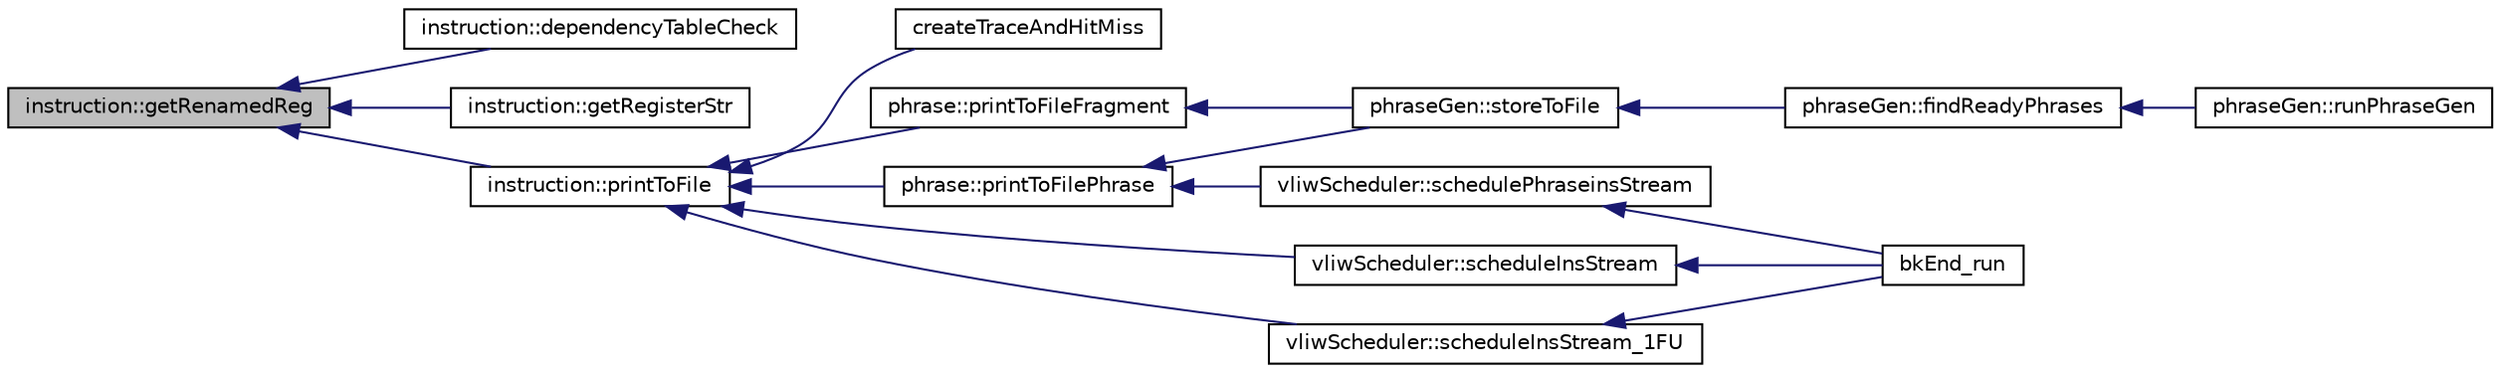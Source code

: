digraph G
{
  edge [fontname="Helvetica",fontsize="10",labelfontname="Helvetica",labelfontsize="10"];
  node [fontname="Helvetica",fontsize="10",shape=record];
  rankdir=LR;
  Node1 [label="instruction::getRenamedReg",height=0.2,width=0.4,color="black", fillcolor="grey75", style="filled" fontcolor="black"];
  Node1 -> Node2 [dir=back,color="midnightblue",fontsize="10",style="solid"];
  Node2 [label="instruction::dependencyTableCheck",height=0.2,width=0.4,color="black", fillcolor="white", style="filled",URL="$classinstruction.html#ab21a5713ecebfd1b6b6c8aeed06e4679"];
  Node1 -> Node3 [dir=back,color="midnightblue",fontsize="10",style="solid"];
  Node3 [label="instruction::getRegisterStr",height=0.2,width=0.4,color="black", fillcolor="white", style="filled",URL="$classinstruction.html#acd4f756120e0bd6cdb127715c295a5e7"];
  Node1 -> Node4 [dir=back,color="midnightblue",fontsize="10",style="solid"];
  Node4 [label="instruction::printToFile",height=0.2,width=0.4,color="black", fillcolor="white", style="filled",URL="$classinstruction.html#a32e2f2aa8991ac0d69ce22e728bdea4d"];
  Node4 -> Node5 [dir=back,color="midnightblue",fontsize="10",style="solid"];
  Node5 [label="createTraceAndHitMiss",height=0.2,width=0.4,color="black", fillcolor="white", style="filled",URL="$bkEnd_8cpp.html#a0bff6def00178cb9d06eff35aeebcb65"];
  Node4 -> Node6 [dir=back,color="midnightblue",fontsize="10",style="solid"];
  Node6 [label="phrase::printToFileFragment",height=0.2,width=0.4,color="black", fillcolor="white", style="filled",URL="$classphrase.html#a555253effe54e3dc88d47d5e33a7baa1"];
  Node6 -> Node7 [dir=back,color="midnightblue",fontsize="10",style="solid"];
  Node7 [label="phraseGen::storeToFile",height=0.2,width=0.4,color="black", fillcolor="white", style="filled",URL="$classphraseGen.html#aba7134610613016de2d7d91d47c5dd4e"];
  Node7 -> Node8 [dir=back,color="midnightblue",fontsize="10",style="solid"];
  Node8 [label="phraseGen::findReadyPhrases",height=0.2,width=0.4,color="black", fillcolor="white", style="filled",URL="$classphraseGen.html#ab1fd52686e66bea06bd08d7fc8a4eb23"];
  Node8 -> Node9 [dir=back,color="midnightblue",fontsize="10",style="solid"];
  Node9 [label="phraseGen::runPhraseGen",height=0.2,width=0.4,color="black", fillcolor="white", style="filled",URL="$classphraseGen.html#a27c8b0d81592bc45e7f25e9cb7a4d1c4"];
  Node4 -> Node10 [dir=back,color="midnightblue",fontsize="10",style="solid"];
  Node10 [label="phrase::printToFilePhrase",height=0.2,width=0.4,color="black", fillcolor="white", style="filled",URL="$classphrase.html#af45d48855c3166b6946c6e0bf670baf7"];
  Node10 -> Node11 [dir=back,color="midnightblue",fontsize="10",style="solid"];
  Node11 [label="vliwScheduler::schedulePhraseinsStream",height=0.2,width=0.4,color="black", fillcolor="white", style="filled",URL="$classvliwScheduler.html#a5abce2c71dce559d07f8f5de8f04c146"];
  Node11 -> Node12 [dir=back,color="midnightblue",fontsize="10",style="solid"];
  Node12 [label="bkEnd_run",height=0.2,width=0.4,color="black", fillcolor="white", style="filled",URL="$bkEnd_8h.html#a0de885ce07273f37e162ecb0e63ec95d"];
  Node10 -> Node7 [dir=back,color="midnightblue",fontsize="10",style="solid"];
  Node4 -> Node13 [dir=back,color="midnightblue",fontsize="10",style="solid"];
  Node13 [label="vliwScheduler::scheduleInsStream",height=0.2,width=0.4,color="black", fillcolor="white", style="filled",URL="$classvliwScheduler.html#a0c1dd56c752aee739de1aa373fc16078"];
  Node13 -> Node12 [dir=back,color="midnightblue",fontsize="10",style="solid"];
  Node4 -> Node14 [dir=back,color="midnightblue",fontsize="10",style="solid"];
  Node14 [label="vliwScheduler::scheduleInsStream_1FU",height=0.2,width=0.4,color="black", fillcolor="white", style="filled",URL="$classvliwScheduler.html#aab01a955d85779eeeddb36cf921e8e80"];
  Node14 -> Node12 [dir=back,color="midnightblue",fontsize="10",style="solid"];
}
